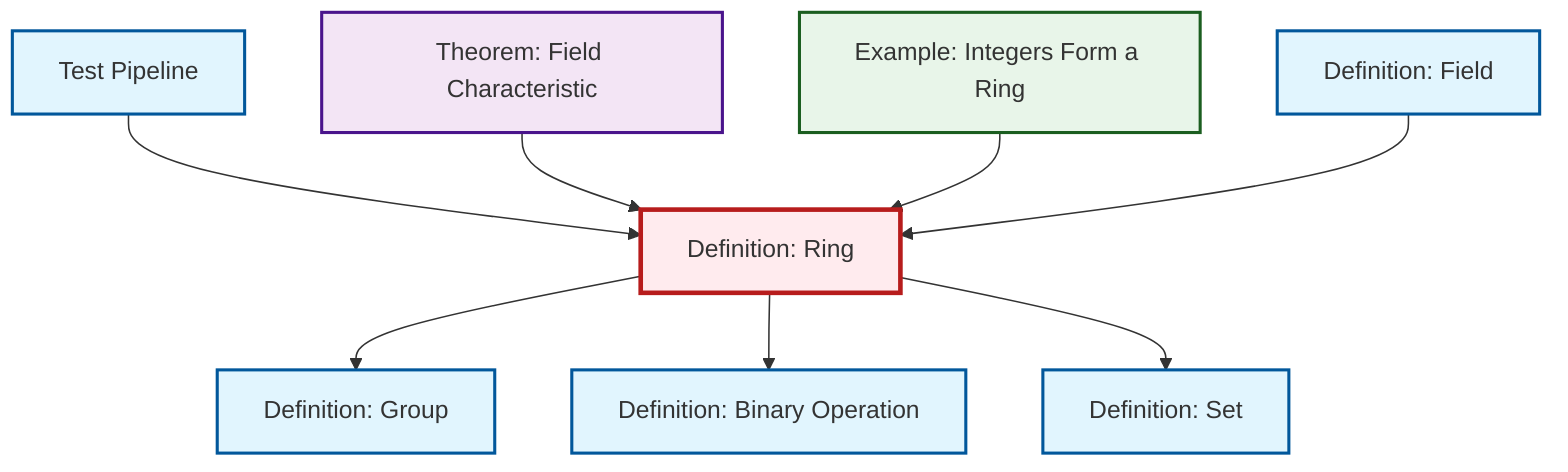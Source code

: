 graph TD
    classDef definition fill:#e1f5fe,stroke:#01579b,stroke-width:2px
    classDef theorem fill:#f3e5f5,stroke:#4a148c,stroke-width:2px
    classDef axiom fill:#fff3e0,stroke:#e65100,stroke-width:2px
    classDef example fill:#e8f5e9,stroke:#1b5e20,stroke-width:2px
    classDef current fill:#ffebee,stroke:#b71c1c,stroke-width:3px
    ex-integers-ring["Example: Integers Form a Ring"]:::example
    def-binary-operation["Definition: Binary Operation"]:::definition
    def-group["Definition: Group"]:::definition
    test-pipeline["Test Pipeline"]:::definition
    def-ring["Definition: Ring"]:::definition
    def-field["Definition: Field"]:::definition
    thm-field-characteristic["Theorem: Field Characteristic"]:::theorem
    def-set["Definition: Set"]:::definition
    test-pipeline --> def-ring
    thm-field-characteristic --> def-ring
    def-ring --> def-group
    def-ring --> def-binary-operation
    def-ring --> def-set
    ex-integers-ring --> def-ring
    def-field --> def-ring
    class def-ring current